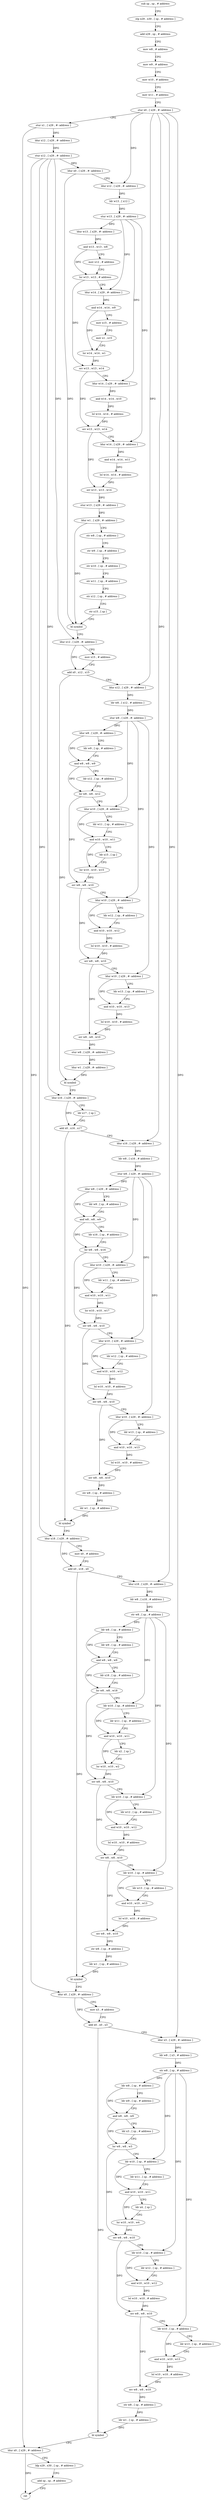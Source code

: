 digraph "func" {
"4254384" [label = "sub sp , sp , # address" ]
"4254388" [label = "stp x29 , x30 , [ sp , # address ]" ]
"4254392" [label = "add x29 , sp , # address" ]
"4254396" [label = "mov w8 , # address" ]
"4254400" [label = "mov w9 , # address" ]
"4254404" [label = "mov w10 , # address" ]
"4254408" [label = "mov w11 , # address" ]
"4254412" [label = "stur x0 , [ x29 , #- address ]" ]
"4254416" [label = "stur x1 , [ x29 , #- address ]" ]
"4254420" [label = "ldur x12 , [ x29 , #- address ]" ]
"4254424" [label = "stur x12 , [ x29 , #- address ]" ]
"4254428" [label = "ldur x0 , [ x29 , #- address ]" ]
"4254432" [label = "ldur x12 , [ x29 , #- address ]" ]
"4254436" [label = "ldr w13 , [ x12 ]" ]
"4254440" [label = "stur w13 , [ x29 , #- address ]" ]
"4254444" [label = "ldur w13 , [ x29 , #- address ]" ]
"4254448" [label = "and w13 , w13 , w8" ]
"4254452" [label = "mov x12 , # address" ]
"4254456" [label = "lsr w13 , w13 , # address" ]
"4254460" [label = "ldur w14 , [ x29 , #- address ]" ]
"4254464" [label = "and w14 , w14 , w9" ]
"4254468" [label = "mov x15 , # address" ]
"4254472" [label = "mov x1 , x15" ]
"4254476" [label = "lsr w14 , w14 , w1" ]
"4254480" [label = "orr w13 , w13 , w14" ]
"4254484" [label = "ldur w14 , [ x29 , #- address ]" ]
"4254488" [label = "and w14 , w14 , w10" ]
"4254492" [label = "lsl w14 , w14 , # address" ]
"4254496" [label = "orr w13 , w13 , w14" ]
"4254500" [label = "ldur w14 , [ x29 , #- address ]" ]
"4254504" [label = "and w14 , w14 , w11" ]
"4254508" [label = "lsl w14 , w14 , # address" ]
"4254512" [label = "orr w13 , w13 , w14" ]
"4254516" [label = "stur w13 , [ x29 , #- address ]" ]
"4254520" [label = "ldur w1 , [ x29 , #- address ]" ]
"4254524" [label = "str w8 , [ sp , # address ]" ]
"4254528" [label = "str w9 , [ sp , # address ]" ]
"4254532" [label = "str w10 , [ sp , # address ]" ]
"4254536" [label = "str w11 , [ sp , # address ]" ]
"4254540" [label = "str x12 , [ sp , # address ]" ]
"4254544" [label = "str x15 , [ sp ]" ]
"4254548" [label = "bl symbol" ]
"4254552" [label = "ldur x12 , [ x29 , #- address ]" ]
"4254556" [label = "mov x15 , # address" ]
"4254560" [label = "add x0 , x12 , x15" ]
"4254564" [label = "ldur x12 , [ x29 , #- address ]" ]
"4254568" [label = "ldr w8 , [ x12 , # address ]" ]
"4254572" [label = "stur w8 , [ x29 , #- address ]" ]
"4254576" [label = "ldur w8 , [ x29 , #- address ]" ]
"4254580" [label = "ldr w9 , [ sp , # address ]" ]
"4254584" [label = "and w8 , w8 , w9" ]
"4254588" [label = "ldr x12 , [ sp , # address ]" ]
"4254592" [label = "lsr w8 , w8 , w12" ]
"4254596" [label = "ldur w10 , [ x29 , #- address ]" ]
"4254600" [label = "ldr w11 , [ sp , # address ]" ]
"4254604" [label = "and w10 , w10 , w11" ]
"4254608" [label = "ldr x15 , [ sp ]" ]
"4254612" [label = "lsr w10 , w10 , w15" ]
"4254616" [label = "orr w8 , w8 , w10" ]
"4254620" [label = "ldur w10 , [ x29 , #- address ]" ]
"4254624" [label = "ldr w12 , [ sp , # address ]" ]
"4254628" [label = "and w10 , w10 , w12" ]
"4254632" [label = "lsl w10 , w10 , # address" ]
"4254636" [label = "orr w8 , w8 , w10" ]
"4254640" [label = "ldur w10 , [ x29 , #- address ]" ]
"4254644" [label = "ldr w13 , [ sp , # address ]" ]
"4254648" [label = "and w10 , w10 , w13" ]
"4254652" [label = "lsl w10 , w10 , # address" ]
"4254656" [label = "orr w8 , w8 , w10" ]
"4254660" [label = "stur w8 , [ x29 , #- address ]" ]
"4254664" [label = "ldur w1 , [ x29 , #- address ]" ]
"4254668" [label = "bl symbol" ]
"4254672" [label = "ldur x16 , [ x29 , #- address ]" ]
"4254676" [label = "ldr x17 , [ sp ]" ]
"4254680" [label = "add x0 , x16 , x17" ]
"4254684" [label = "ldur x16 , [ x29 , #- address ]" ]
"4254688" [label = "ldr w8 , [ x16 , # address ]" ]
"4254692" [label = "stur w8 , [ x29 , #- address ]" ]
"4254696" [label = "ldur w8 , [ x29 , #- address ]" ]
"4254700" [label = "ldr w9 , [ sp , # address ]" ]
"4254704" [label = "and w8 , w8 , w9" ]
"4254708" [label = "ldr x16 , [ sp , # address ]" ]
"4254712" [label = "lsr w8 , w8 , w16" ]
"4254716" [label = "ldur w10 , [ x29 , #- address ]" ]
"4254720" [label = "ldr w11 , [ sp , # address ]" ]
"4254724" [label = "and w10 , w10 , w11" ]
"4254728" [label = "lsr w10 , w10 , w17" ]
"4254732" [label = "orr w8 , w8 , w10" ]
"4254736" [label = "ldur w10 , [ x29 , #- address ]" ]
"4254740" [label = "ldr w12 , [ sp , # address ]" ]
"4254744" [label = "and w10 , w10 , w12" ]
"4254748" [label = "lsl w10 , w10 , # address" ]
"4254752" [label = "orr w8 , w8 , w10" ]
"4254756" [label = "ldur w10 , [ x29 , #- address ]" ]
"4254760" [label = "ldr w13 , [ sp , # address ]" ]
"4254764" [label = "and w10 , w10 , w13" ]
"4254768" [label = "lsl w10 , w10 , # address" ]
"4254772" [label = "orr w8 , w8 , w10" ]
"4254776" [label = "str w8 , [ sp , # address ]" ]
"4254780" [label = "ldr w1 , [ sp , # address ]" ]
"4254784" [label = "bl symbol" ]
"4254788" [label = "ldur x18 , [ x29 , #- address ]" ]
"4254792" [label = "mov x0 , # address" ]
"4254796" [label = "add x0 , x18 , x0" ]
"4254800" [label = "ldur x18 , [ x29 , #- address ]" ]
"4254804" [label = "ldr w8 , [ x18 , # address ]" ]
"4254808" [label = "str w8 , [ sp , # address ]" ]
"4254812" [label = "ldr w8 , [ sp , # address ]" ]
"4254816" [label = "ldr w9 , [ sp , # address ]" ]
"4254820" [label = "and w8 , w8 , w9" ]
"4254824" [label = "ldr x18 , [ sp , # address ]" ]
"4254828" [label = "lsr w8 , w8 , w18" ]
"4254832" [label = "ldr w10 , [ sp , # address ]" ]
"4254836" [label = "ldr w11 , [ sp , # address ]" ]
"4254840" [label = "and w10 , w10 , w11" ]
"4254844" [label = "ldr x2 , [ sp ]" ]
"4254848" [label = "lsr w10 , w10 , w2" ]
"4254852" [label = "orr w8 , w8 , w10" ]
"4254856" [label = "ldr w10 , [ sp , # address ]" ]
"4254860" [label = "ldr w12 , [ sp , # address ]" ]
"4254864" [label = "and w10 , w10 , w12" ]
"4254868" [label = "lsl w10 , w10 , # address" ]
"4254872" [label = "orr w8 , w8 , w10" ]
"4254876" [label = "ldr w10 , [ sp , # address ]" ]
"4254880" [label = "ldr w13 , [ sp , # address ]" ]
"4254884" [label = "and w10 , w10 , w13" ]
"4254888" [label = "lsl w10 , w10 , # address" ]
"4254892" [label = "orr w8 , w8 , w10" ]
"4254896" [label = "str w8 , [ sp , # address ]" ]
"4254900" [label = "ldr w1 , [ sp , # address ]" ]
"4254904" [label = "bl symbol" ]
"4254908" [label = "ldur x0 , [ x29 , #- address ]" ]
"4254912" [label = "mov x3 , # address" ]
"4254916" [label = "add x0 , x0 , x3" ]
"4254920" [label = "ldur x3 , [ x29 , #- address ]" ]
"4254924" [label = "ldr w8 , [ x3 , # address ]" ]
"4254928" [label = "str w8 , [ sp , # address ]" ]
"4254932" [label = "ldr w8 , [ sp , # address ]" ]
"4254936" [label = "ldr w9 , [ sp , # address ]" ]
"4254940" [label = "and w8 , w8 , w9" ]
"4254944" [label = "ldr x3 , [ sp , # address ]" ]
"4254948" [label = "lsr w8 , w8 , w3" ]
"4254952" [label = "ldr w10 , [ sp , # address ]" ]
"4254956" [label = "ldr w11 , [ sp , # address ]" ]
"4254960" [label = "and w10 , w10 , w11" ]
"4254964" [label = "ldr x4 , [ sp ]" ]
"4254968" [label = "lsr w10 , w10 , w4" ]
"4254972" [label = "orr w8 , w8 , w10" ]
"4254976" [label = "ldr w10 , [ sp , # address ]" ]
"4254980" [label = "ldr w12 , [ sp , # address ]" ]
"4254984" [label = "and w10 , w10 , w12" ]
"4254988" [label = "lsl w10 , w10 , # address" ]
"4254992" [label = "orr w8 , w8 , w10" ]
"4254996" [label = "ldr w10 , [ sp , # address ]" ]
"4255000" [label = "ldr w13 , [ sp , # address ]" ]
"4255004" [label = "and w10 , w10 , w13" ]
"4255008" [label = "lsl w10 , w10 , # address" ]
"4255012" [label = "orr w8 , w8 , w10" ]
"4255016" [label = "str w8 , [ sp , # address ]" ]
"4255020" [label = "ldr w1 , [ sp , # address ]" ]
"4255024" [label = "bl symbol" ]
"4255028" [label = "ldur x0 , [ x29 , #- address ]" ]
"4255032" [label = "ldp x29 , x30 , [ sp , # address ]" ]
"4255036" [label = "add sp , sp , # address" ]
"4255040" [label = "ret" ]
"4254384" -> "4254388" [ label = "CFG" ]
"4254388" -> "4254392" [ label = "CFG" ]
"4254392" -> "4254396" [ label = "CFG" ]
"4254396" -> "4254400" [ label = "CFG" ]
"4254400" -> "4254404" [ label = "CFG" ]
"4254404" -> "4254408" [ label = "CFG" ]
"4254408" -> "4254412" [ label = "CFG" ]
"4254412" -> "4254416" [ label = "CFG" ]
"4254412" -> "4254432" [ label = "DFG" ]
"4254412" -> "4254564" [ label = "DFG" ]
"4254412" -> "4254684" [ label = "DFG" ]
"4254412" -> "4254800" [ label = "DFG" ]
"4254412" -> "4254920" [ label = "DFG" ]
"4254416" -> "4254420" [ label = "DFG" ]
"4254416" -> "4255028" [ label = "DFG" ]
"4254420" -> "4254424" [ label = "DFG" ]
"4254424" -> "4254428" [ label = "DFG" ]
"4254424" -> "4254552" [ label = "DFG" ]
"4254424" -> "4254672" [ label = "DFG" ]
"4254424" -> "4254788" [ label = "DFG" ]
"4254424" -> "4254908" [ label = "DFG" ]
"4254428" -> "4254432" [ label = "CFG" ]
"4254428" -> "4254548" [ label = "DFG" ]
"4254432" -> "4254436" [ label = "DFG" ]
"4254436" -> "4254440" [ label = "DFG" ]
"4254440" -> "4254444" [ label = "DFG" ]
"4254440" -> "4254460" [ label = "DFG" ]
"4254440" -> "4254484" [ label = "DFG" ]
"4254440" -> "4254500" [ label = "DFG" ]
"4254444" -> "4254448" [ label = "DFG" ]
"4254448" -> "4254452" [ label = "CFG" ]
"4254448" -> "4254456" [ label = "DFG" ]
"4254452" -> "4254456" [ label = "CFG" ]
"4254456" -> "4254460" [ label = "CFG" ]
"4254456" -> "4254480" [ label = "DFG" ]
"4254460" -> "4254464" [ label = "DFG" ]
"4254464" -> "4254468" [ label = "CFG" ]
"4254464" -> "4254476" [ label = "DFG" ]
"4254468" -> "4254472" [ label = "CFG" ]
"4254472" -> "4254476" [ label = "CFG" ]
"4254476" -> "4254480" [ label = "DFG" ]
"4254480" -> "4254484" [ label = "CFG" ]
"4254480" -> "4254496" [ label = "DFG" ]
"4254484" -> "4254488" [ label = "DFG" ]
"4254488" -> "4254492" [ label = "DFG" ]
"4254492" -> "4254496" [ label = "DFG" ]
"4254496" -> "4254500" [ label = "CFG" ]
"4254496" -> "4254512" [ label = "DFG" ]
"4254500" -> "4254504" [ label = "DFG" ]
"4254504" -> "4254508" [ label = "DFG" ]
"4254508" -> "4254512" [ label = "DFG" ]
"4254512" -> "4254516" [ label = "DFG" ]
"4254516" -> "4254520" [ label = "DFG" ]
"4254520" -> "4254524" [ label = "CFG" ]
"4254520" -> "4254548" [ label = "DFG" ]
"4254524" -> "4254528" [ label = "CFG" ]
"4254528" -> "4254532" [ label = "CFG" ]
"4254532" -> "4254536" [ label = "CFG" ]
"4254536" -> "4254540" [ label = "CFG" ]
"4254540" -> "4254544" [ label = "CFG" ]
"4254544" -> "4254548" [ label = "CFG" ]
"4254548" -> "4254552" [ label = "CFG" ]
"4254552" -> "4254556" [ label = "CFG" ]
"4254552" -> "4254560" [ label = "DFG" ]
"4254556" -> "4254560" [ label = "CFG" ]
"4254560" -> "4254564" [ label = "CFG" ]
"4254560" -> "4254668" [ label = "DFG" ]
"4254564" -> "4254568" [ label = "DFG" ]
"4254568" -> "4254572" [ label = "DFG" ]
"4254572" -> "4254576" [ label = "DFG" ]
"4254572" -> "4254596" [ label = "DFG" ]
"4254572" -> "4254620" [ label = "DFG" ]
"4254572" -> "4254640" [ label = "DFG" ]
"4254576" -> "4254580" [ label = "CFG" ]
"4254576" -> "4254584" [ label = "DFG" ]
"4254580" -> "4254584" [ label = "CFG" ]
"4254584" -> "4254588" [ label = "CFG" ]
"4254584" -> "4254592" [ label = "DFG" ]
"4254588" -> "4254592" [ label = "CFG" ]
"4254592" -> "4254596" [ label = "CFG" ]
"4254592" -> "4254616" [ label = "DFG" ]
"4254596" -> "4254600" [ label = "CFG" ]
"4254596" -> "4254604" [ label = "DFG" ]
"4254600" -> "4254604" [ label = "CFG" ]
"4254604" -> "4254608" [ label = "CFG" ]
"4254604" -> "4254612" [ label = "DFG" ]
"4254608" -> "4254612" [ label = "CFG" ]
"4254612" -> "4254616" [ label = "DFG" ]
"4254616" -> "4254620" [ label = "CFG" ]
"4254616" -> "4254636" [ label = "DFG" ]
"4254620" -> "4254624" [ label = "CFG" ]
"4254620" -> "4254628" [ label = "DFG" ]
"4254624" -> "4254628" [ label = "CFG" ]
"4254628" -> "4254632" [ label = "DFG" ]
"4254632" -> "4254636" [ label = "DFG" ]
"4254636" -> "4254640" [ label = "CFG" ]
"4254636" -> "4254656" [ label = "DFG" ]
"4254640" -> "4254644" [ label = "CFG" ]
"4254640" -> "4254648" [ label = "DFG" ]
"4254644" -> "4254648" [ label = "CFG" ]
"4254648" -> "4254652" [ label = "DFG" ]
"4254652" -> "4254656" [ label = "DFG" ]
"4254656" -> "4254660" [ label = "DFG" ]
"4254660" -> "4254664" [ label = "DFG" ]
"4254664" -> "4254668" [ label = "DFG" ]
"4254668" -> "4254672" [ label = "CFG" ]
"4254672" -> "4254676" [ label = "CFG" ]
"4254672" -> "4254680" [ label = "DFG" ]
"4254676" -> "4254680" [ label = "CFG" ]
"4254680" -> "4254684" [ label = "CFG" ]
"4254680" -> "4254784" [ label = "DFG" ]
"4254684" -> "4254688" [ label = "DFG" ]
"4254688" -> "4254692" [ label = "DFG" ]
"4254692" -> "4254696" [ label = "DFG" ]
"4254692" -> "4254716" [ label = "DFG" ]
"4254692" -> "4254736" [ label = "DFG" ]
"4254692" -> "4254756" [ label = "DFG" ]
"4254696" -> "4254700" [ label = "CFG" ]
"4254696" -> "4254704" [ label = "DFG" ]
"4254700" -> "4254704" [ label = "CFG" ]
"4254704" -> "4254708" [ label = "CFG" ]
"4254704" -> "4254712" [ label = "DFG" ]
"4254708" -> "4254712" [ label = "CFG" ]
"4254712" -> "4254716" [ label = "CFG" ]
"4254712" -> "4254732" [ label = "DFG" ]
"4254716" -> "4254720" [ label = "CFG" ]
"4254716" -> "4254724" [ label = "DFG" ]
"4254720" -> "4254724" [ label = "CFG" ]
"4254724" -> "4254728" [ label = "DFG" ]
"4254728" -> "4254732" [ label = "DFG" ]
"4254732" -> "4254736" [ label = "CFG" ]
"4254732" -> "4254752" [ label = "DFG" ]
"4254736" -> "4254740" [ label = "CFG" ]
"4254736" -> "4254744" [ label = "DFG" ]
"4254740" -> "4254744" [ label = "CFG" ]
"4254744" -> "4254748" [ label = "DFG" ]
"4254748" -> "4254752" [ label = "DFG" ]
"4254752" -> "4254756" [ label = "CFG" ]
"4254752" -> "4254772" [ label = "DFG" ]
"4254756" -> "4254760" [ label = "CFG" ]
"4254756" -> "4254764" [ label = "DFG" ]
"4254760" -> "4254764" [ label = "CFG" ]
"4254764" -> "4254768" [ label = "DFG" ]
"4254768" -> "4254772" [ label = "DFG" ]
"4254772" -> "4254776" [ label = "DFG" ]
"4254776" -> "4254780" [ label = "DFG" ]
"4254780" -> "4254784" [ label = "DFG" ]
"4254784" -> "4254788" [ label = "CFG" ]
"4254788" -> "4254792" [ label = "CFG" ]
"4254788" -> "4254796" [ label = "DFG" ]
"4254792" -> "4254796" [ label = "CFG" ]
"4254796" -> "4254800" [ label = "CFG" ]
"4254796" -> "4254904" [ label = "DFG" ]
"4254800" -> "4254804" [ label = "DFG" ]
"4254804" -> "4254808" [ label = "DFG" ]
"4254808" -> "4254812" [ label = "DFG" ]
"4254808" -> "4254832" [ label = "DFG" ]
"4254808" -> "4254856" [ label = "DFG" ]
"4254808" -> "4254876" [ label = "DFG" ]
"4254812" -> "4254816" [ label = "CFG" ]
"4254812" -> "4254820" [ label = "DFG" ]
"4254816" -> "4254820" [ label = "CFG" ]
"4254820" -> "4254824" [ label = "CFG" ]
"4254820" -> "4254828" [ label = "DFG" ]
"4254824" -> "4254828" [ label = "CFG" ]
"4254828" -> "4254832" [ label = "CFG" ]
"4254828" -> "4254852" [ label = "DFG" ]
"4254832" -> "4254836" [ label = "CFG" ]
"4254832" -> "4254840" [ label = "DFG" ]
"4254836" -> "4254840" [ label = "CFG" ]
"4254840" -> "4254844" [ label = "CFG" ]
"4254840" -> "4254848" [ label = "DFG" ]
"4254844" -> "4254848" [ label = "CFG" ]
"4254848" -> "4254852" [ label = "DFG" ]
"4254852" -> "4254856" [ label = "CFG" ]
"4254852" -> "4254872" [ label = "DFG" ]
"4254856" -> "4254860" [ label = "CFG" ]
"4254856" -> "4254864" [ label = "DFG" ]
"4254860" -> "4254864" [ label = "CFG" ]
"4254864" -> "4254868" [ label = "DFG" ]
"4254868" -> "4254872" [ label = "DFG" ]
"4254872" -> "4254876" [ label = "CFG" ]
"4254872" -> "4254892" [ label = "DFG" ]
"4254876" -> "4254880" [ label = "CFG" ]
"4254876" -> "4254884" [ label = "DFG" ]
"4254880" -> "4254884" [ label = "CFG" ]
"4254884" -> "4254888" [ label = "DFG" ]
"4254888" -> "4254892" [ label = "DFG" ]
"4254892" -> "4254896" [ label = "DFG" ]
"4254896" -> "4254900" [ label = "DFG" ]
"4254900" -> "4254904" [ label = "DFG" ]
"4254904" -> "4254908" [ label = "CFG" ]
"4254908" -> "4254912" [ label = "CFG" ]
"4254908" -> "4254916" [ label = "DFG" ]
"4254912" -> "4254916" [ label = "CFG" ]
"4254916" -> "4254920" [ label = "CFG" ]
"4254916" -> "4255024" [ label = "DFG" ]
"4254920" -> "4254924" [ label = "DFG" ]
"4254924" -> "4254928" [ label = "DFG" ]
"4254928" -> "4254932" [ label = "DFG" ]
"4254928" -> "4254952" [ label = "DFG" ]
"4254928" -> "4254976" [ label = "DFG" ]
"4254928" -> "4254996" [ label = "DFG" ]
"4254932" -> "4254936" [ label = "CFG" ]
"4254932" -> "4254940" [ label = "DFG" ]
"4254936" -> "4254940" [ label = "CFG" ]
"4254940" -> "4254944" [ label = "CFG" ]
"4254940" -> "4254948" [ label = "DFG" ]
"4254944" -> "4254948" [ label = "CFG" ]
"4254948" -> "4254952" [ label = "CFG" ]
"4254948" -> "4254972" [ label = "DFG" ]
"4254952" -> "4254956" [ label = "CFG" ]
"4254952" -> "4254960" [ label = "DFG" ]
"4254956" -> "4254960" [ label = "CFG" ]
"4254960" -> "4254964" [ label = "CFG" ]
"4254960" -> "4254968" [ label = "DFG" ]
"4254964" -> "4254968" [ label = "CFG" ]
"4254968" -> "4254972" [ label = "DFG" ]
"4254972" -> "4254976" [ label = "CFG" ]
"4254972" -> "4254992" [ label = "DFG" ]
"4254976" -> "4254980" [ label = "CFG" ]
"4254976" -> "4254984" [ label = "DFG" ]
"4254980" -> "4254984" [ label = "CFG" ]
"4254984" -> "4254988" [ label = "DFG" ]
"4254988" -> "4254992" [ label = "DFG" ]
"4254992" -> "4254996" [ label = "CFG" ]
"4254992" -> "4255012" [ label = "DFG" ]
"4254996" -> "4255000" [ label = "CFG" ]
"4254996" -> "4255004" [ label = "DFG" ]
"4255000" -> "4255004" [ label = "CFG" ]
"4255004" -> "4255008" [ label = "DFG" ]
"4255008" -> "4255012" [ label = "DFG" ]
"4255012" -> "4255016" [ label = "DFG" ]
"4255016" -> "4255020" [ label = "DFG" ]
"4255020" -> "4255024" [ label = "DFG" ]
"4255024" -> "4255028" [ label = "CFG" ]
"4255028" -> "4255032" [ label = "CFG" ]
"4255028" -> "4255040" [ label = "DFG" ]
"4255032" -> "4255036" [ label = "CFG" ]
"4255036" -> "4255040" [ label = "CFG" ]
}
